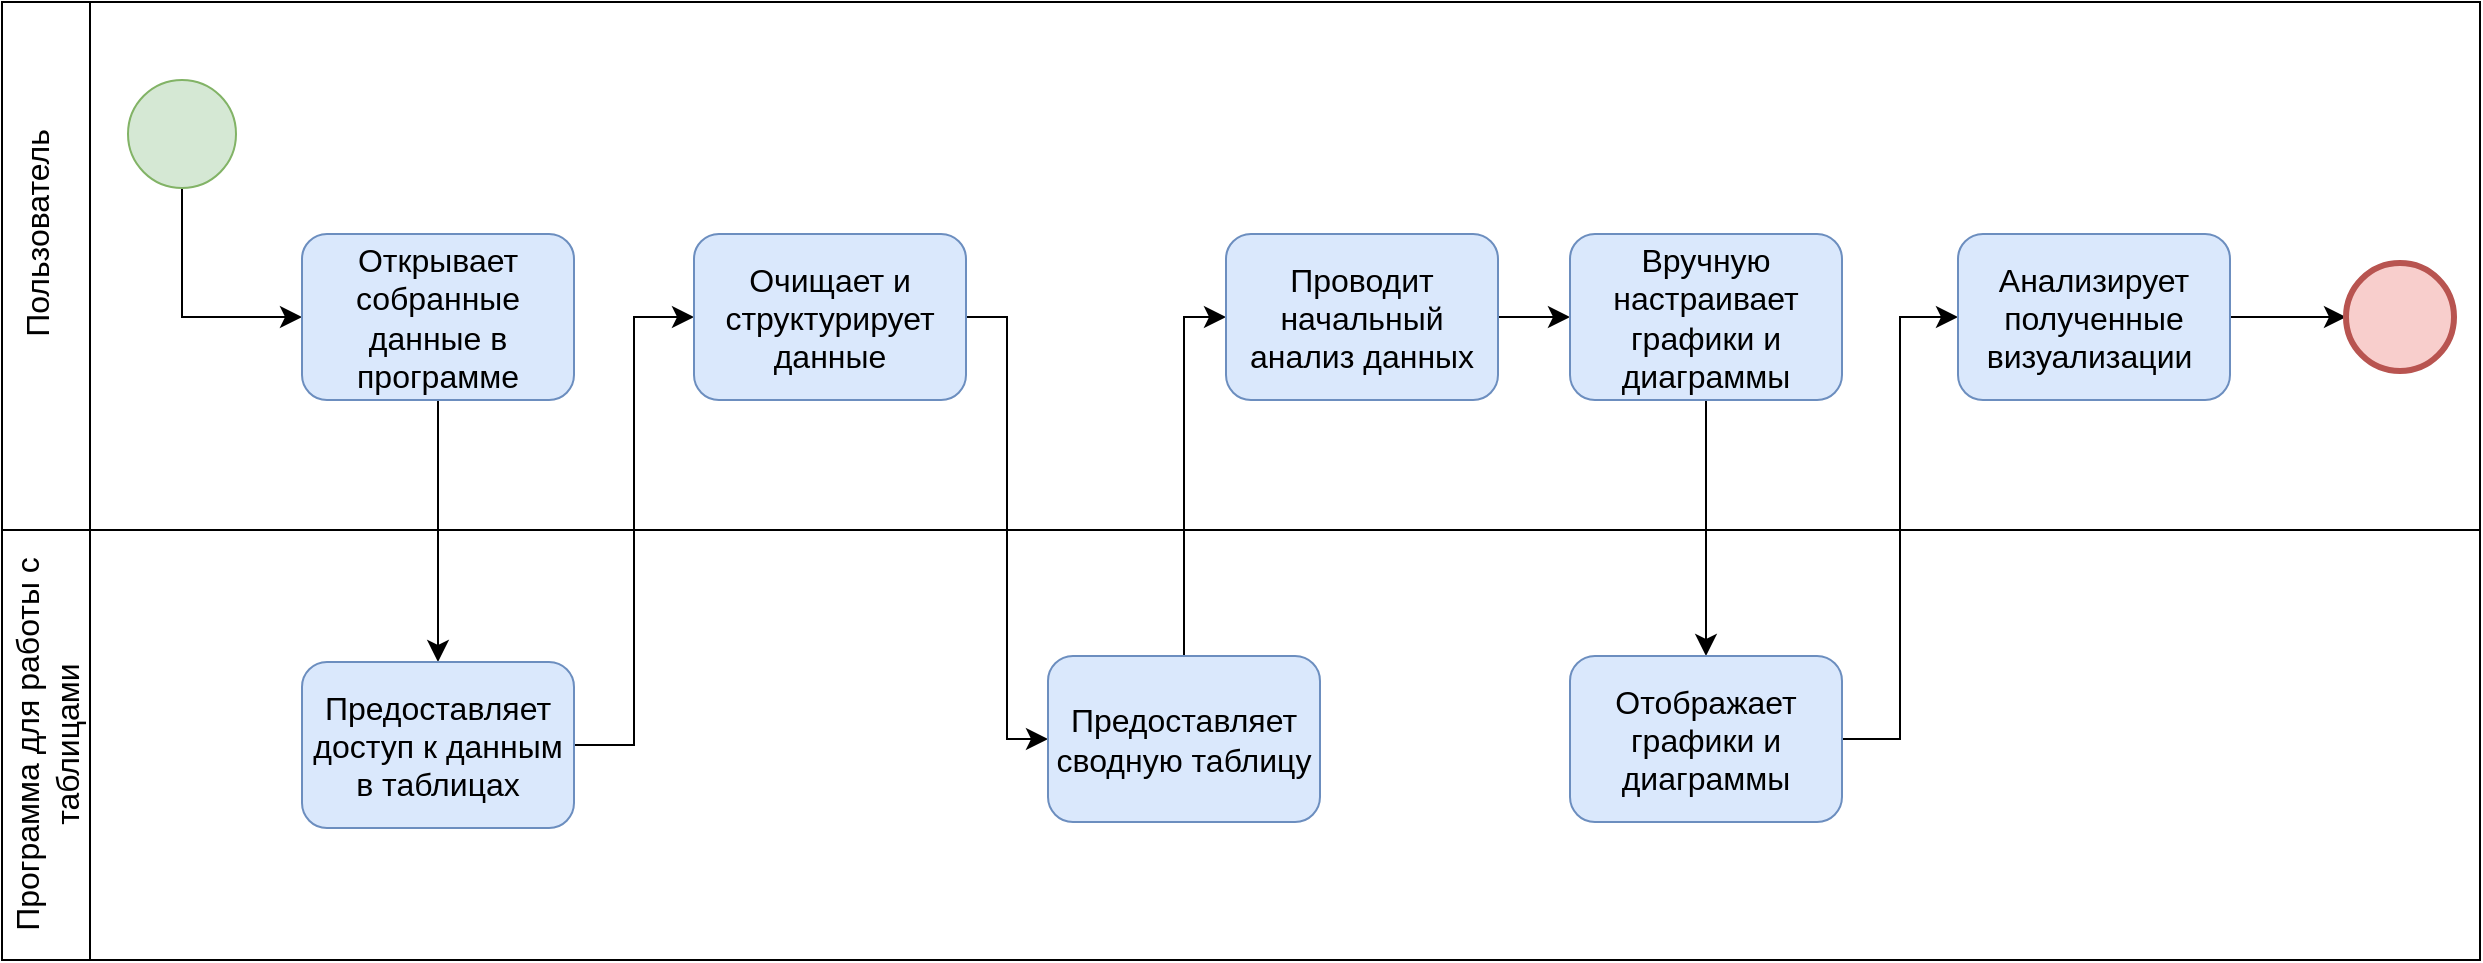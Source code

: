 <mxfile version="24.4.10" type="device">
  <diagram name="Страница — 1" id="_huaSoNgk-iqfo22FVlA">
    <mxGraphModel dx="1112" dy="1187" grid="0" gridSize="10" guides="1" tooltips="1" connect="1" arrows="1" fold="1" page="0" pageScale="1" pageWidth="827" pageHeight="1169" math="0" shadow="0">
      <root>
        <mxCell id="0" />
        <mxCell id="1" parent="0" />
        <mxCell id="hQlZHe3whh_hZIrFcCBq-35" value="" style="rounded=0;whiteSpace=wrap;html=1;fontSize=16;" parent="1" vertex="1">
          <mxGeometry x="-37" y="191" width="1238" height="215" as="geometry" />
        </mxCell>
        <mxCell id="hQlZHe3whh_hZIrFcCBq-34" value="" style="rounded=0;whiteSpace=wrap;html=1;fontSize=16;" parent="1" vertex="1">
          <mxGeometry x="-38" y="-73" width="1239" height="264" as="geometry" />
        </mxCell>
        <mxCell id="hQlZHe3whh_hZIrFcCBq-31" style="edgeStyle=orthogonalEdgeStyle;rounded=0;orthogonalLoop=1;jettySize=auto;html=1;entryX=0;entryY=0.5;entryDx=0;entryDy=0;fontSize=12;startSize=8;endSize=8;exitX=1;exitY=0.5;exitDx=0;exitDy=0;" parent="1" source="tRBy7IalQZMnebj-oJbR-17" target="hQlZHe3whh_hZIrFcCBq-15" edge="1">
          <mxGeometry relative="1" as="geometry">
            <mxPoint x="1287" y="-11" as="sourcePoint" />
          </mxGeometry>
        </mxCell>
        <mxCell id="hQlZHe3whh_hZIrFcCBq-15" value="" style="ellipse;whiteSpace=wrap;html=1;aspect=fixed;fontSize=16;fillColor=#f8cecc;strokeColor=#b85450;strokeWidth=3;" parent="1" vertex="1">
          <mxGeometry x="1134" y="57.5" width="54" height="54" as="geometry" />
        </mxCell>
        <mxCell id="hQlZHe3whh_hZIrFcCBq-18" style="edgeStyle=orthogonalEdgeStyle;rounded=0;orthogonalLoop=1;jettySize=auto;html=1;entryX=0;entryY=0.5;entryDx=0;entryDy=0;fontSize=12;startSize=8;endSize=8;exitX=0.5;exitY=1;exitDx=0;exitDy=0;" parent="1" source="hQlZHe3whh_hZIrFcCBq-16" target="tRBy7IalQZMnebj-oJbR-1" edge="1">
          <mxGeometry relative="1" as="geometry">
            <mxPoint x="-54" y="84.5" as="targetPoint" />
          </mxGeometry>
        </mxCell>
        <mxCell id="hQlZHe3whh_hZIrFcCBq-16" value="" style="ellipse;whiteSpace=wrap;html=1;aspect=fixed;fontSize=16;fillColor=#d5e8d4;strokeColor=#82b366;" parent="1" vertex="1">
          <mxGeometry x="25" y="-34" width="54" height="54" as="geometry" />
        </mxCell>
        <mxCell id="hQlZHe3whh_hZIrFcCBq-36" value="" style="rounded=0;whiteSpace=wrap;html=1;fontSize=16;" parent="1" vertex="1">
          <mxGeometry x="-38" y="-73" width="44" height="264" as="geometry" />
        </mxCell>
        <mxCell id="hQlZHe3whh_hZIrFcCBq-37" value="" style="rounded=0;whiteSpace=wrap;html=1;fontSize=16;" parent="1" vertex="1">
          <mxGeometry x="-38" y="191" width="44" height="215" as="geometry" />
        </mxCell>
        <mxCell id="hQlZHe3whh_hZIrFcCBq-38" value="Пользователь" style="text;html=1;strokeColor=none;fillColor=none;align=center;verticalAlign=middle;whiteSpace=wrap;rounded=0;fontSize=16;rotation=-90;" parent="1" vertex="1">
          <mxGeometry x="-51" y="27.5" width="60" height="30" as="geometry" />
        </mxCell>
        <mxCell id="hQlZHe3whh_hZIrFcCBq-39" value="Программа для работы с таблицами" style="text;html=1;strokeColor=none;fillColor=none;align=center;verticalAlign=middle;whiteSpace=wrap;rounded=0;fontSize=16;rotation=-90;" parent="1" vertex="1">
          <mxGeometry x="-123.31" y="277.62" width="214.62" height="41.77" as="geometry" />
        </mxCell>
        <mxCell id="tRBy7IalQZMnebj-oJbR-5" style="edgeStyle=none;curved=1;rounded=0;orthogonalLoop=1;jettySize=auto;html=1;entryX=0.5;entryY=0;entryDx=0;entryDy=0;fontSize=12;startSize=8;endSize=8;" parent="1" source="tRBy7IalQZMnebj-oJbR-1" target="tRBy7IalQZMnebj-oJbR-3" edge="1">
          <mxGeometry relative="1" as="geometry" />
        </mxCell>
        <mxCell id="tRBy7IalQZMnebj-oJbR-1" value="Открывает собранные данные в программе" style="rounded=1;whiteSpace=wrap;html=1;fontSize=16;fillColor=#dae8fc;strokeColor=#6c8ebf;" parent="1" vertex="1">
          <mxGeometry x="112" y="43.0" width="136" height="83" as="geometry" />
        </mxCell>
        <mxCell id="tRBy7IalQZMnebj-oJbR-7" style="edgeStyle=orthogonalEdgeStyle;rounded=0;orthogonalLoop=1;jettySize=auto;html=1;entryX=0;entryY=0.5;entryDx=0;entryDy=0;fontSize=12;startSize=8;endSize=8;" parent="1" source="tRBy7IalQZMnebj-oJbR-3" target="tRBy7IalQZMnebj-oJbR-6" edge="1">
          <mxGeometry relative="1" as="geometry" />
        </mxCell>
        <mxCell id="tRBy7IalQZMnebj-oJbR-3" value="Предоставляет доступ к данным в таблицах" style="rounded=1;whiteSpace=wrap;html=1;fontSize=16;fillColor=#dae8fc;strokeColor=#6c8ebf;" parent="1" vertex="1">
          <mxGeometry x="112" y="257" width="136" height="83" as="geometry" />
        </mxCell>
        <mxCell id="tRBy7IalQZMnebj-oJbR-10" style="edgeStyle=orthogonalEdgeStyle;rounded=0;orthogonalLoop=1;jettySize=auto;html=1;entryX=0;entryY=0.5;entryDx=0;entryDy=0;fontSize=12;startSize=8;endSize=8;" parent="1" source="tRBy7IalQZMnebj-oJbR-6" target="tRBy7IalQZMnebj-oJbR-9" edge="1">
          <mxGeometry relative="1" as="geometry" />
        </mxCell>
        <mxCell id="tRBy7IalQZMnebj-oJbR-6" value="Очищает и структурирует данные" style="rounded=1;whiteSpace=wrap;html=1;fontSize=16;fillColor=#dae8fc;strokeColor=#6c8ebf;" parent="1" vertex="1">
          <mxGeometry x="308" y="43" width="136" height="83" as="geometry" />
        </mxCell>
        <mxCell id="tRBy7IalQZMnebj-oJbR-12" style="edgeStyle=orthogonalEdgeStyle;rounded=0;orthogonalLoop=1;jettySize=auto;html=1;entryX=0;entryY=0.5;entryDx=0;entryDy=0;fontSize=12;startSize=8;endSize=8;" parent="1" source="tRBy7IalQZMnebj-oJbR-9" target="tRBy7IalQZMnebj-oJbR-11" edge="1">
          <mxGeometry relative="1" as="geometry" />
        </mxCell>
        <mxCell id="tRBy7IalQZMnebj-oJbR-9" value="Предоставляет сводную таблицу" style="rounded=1;whiteSpace=wrap;html=1;fontSize=16;fillColor=#dae8fc;strokeColor=#6c8ebf;" parent="1" vertex="1">
          <mxGeometry x="485" y="254.0" width="136" height="83" as="geometry" />
        </mxCell>
        <mxCell id="tRBy7IalQZMnebj-oJbR-14" style="edgeStyle=orthogonalEdgeStyle;rounded=0;orthogonalLoop=1;jettySize=auto;html=1;entryX=0.5;entryY=0;entryDx=0;entryDy=0;fontSize=12;startSize=8;endSize=8;exitX=0.5;exitY=1;exitDx=0;exitDy=0;" parent="1" source="tRBy7IalQZMnebj-oJbR-15" target="tRBy7IalQZMnebj-oJbR-13" edge="1">
          <mxGeometry relative="1" as="geometry" />
        </mxCell>
        <mxCell id="tRBy7IalQZMnebj-oJbR-16" style="edgeStyle=none;curved=1;rounded=0;orthogonalLoop=1;jettySize=auto;html=1;fontSize=12;startSize=8;endSize=8;" parent="1" source="tRBy7IalQZMnebj-oJbR-11" target="tRBy7IalQZMnebj-oJbR-15" edge="1">
          <mxGeometry relative="1" as="geometry" />
        </mxCell>
        <mxCell id="tRBy7IalQZMnebj-oJbR-11" value="Проводит начальный анализ данных" style="rounded=1;whiteSpace=wrap;html=1;fontSize=16;fillColor=#dae8fc;strokeColor=#6c8ebf;" parent="1" vertex="1">
          <mxGeometry x="574" y="43" width="136" height="83" as="geometry" />
        </mxCell>
        <mxCell id="tRBy7IalQZMnebj-oJbR-18" style="edgeStyle=orthogonalEdgeStyle;rounded=0;orthogonalLoop=1;jettySize=auto;html=1;entryX=0;entryY=0.5;entryDx=0;entryDy=0;fontSize=12;startSize=8;endSize=8;" parent="1" source="tRBy7IalQZMnebj-oJbR-13" target="tRBy7IalQZMnebj-oJbR-17" edge="1">
          <mxGeometry relative="1" as="geometry" />
        </mxCell>
        <mxCell id="tRBy7IalQZMnebj-oJbR-13" value="Отображает графики и диаграммы" style="rounded=1;whiteSpace=wrap;html=1;fontSize=16;fillColor=#dae8fc;strokeColor=#6c8ebf;" parent="1" vertex="1">
          <mxGeometry x="746" y="254" width="136" height="83" as="geometry" />
        </mxCell>
        <mxCell id="tRBy7IalQZMnebj-oJbR-15" value="Вручную настраивает графики и диаграммы" style="rounded=1;whiteSpace=wrap;html=1;fontSize=16;fillColor=#dae8fc;strokeColor=#6c8ebf;" parent="1" vertex="1">
          <mxGeometry x="746" y="43" width="136" height="83" as="geometry" />
        </mxCell>
        <mxCell id="tRBy7IalQZMnebj-oJbR-17" value="Анализирует полученные визуализации&amp;nbsp;" style="rounded=1;whiteSpace=wrap;html=1;fontSize=16;fillColor=#dae8fc;strokeColor=#6c8ebf;" parent="1" vertex="1">
          <mxGeometry x="940" y="43" width="136" height="83" as="geometry" />
        </mxCell>
      </root>
    </mxGraphModel>
  </diagram>
</mxfile>
